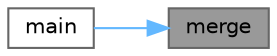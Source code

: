 digraph "merge"
{
 // LATEX_PDF_SIZE
  bgcolor="transparent";
  edge [fontname=Helvetica,fontsize=10,labelfontname=Helvetica,labelfontsize=10];
  node [fontname=Helvetica,fontsize=10,shape=box,height=0.2,width=0.4];
  rankdir="RL";
  Node1 [label="merge",height=0.2,width=0.4,color="gray40", fillcolor="grey60", style="filled", fontcolor="black",tooltip="Every diagonal of the partition is checked whether it can be removed."];
  Node1 -> Node2 [dir="back",color="steelblue1",style="solid"];
  Node2 [label="main",height=0.2,width=0.4,color="grey40", fillcolor="white", style="filled",URL="$main2_8cpp.html#ae66f6b31b5ad750f1fe042a706a4e3d4",tooltip=" "];
}
